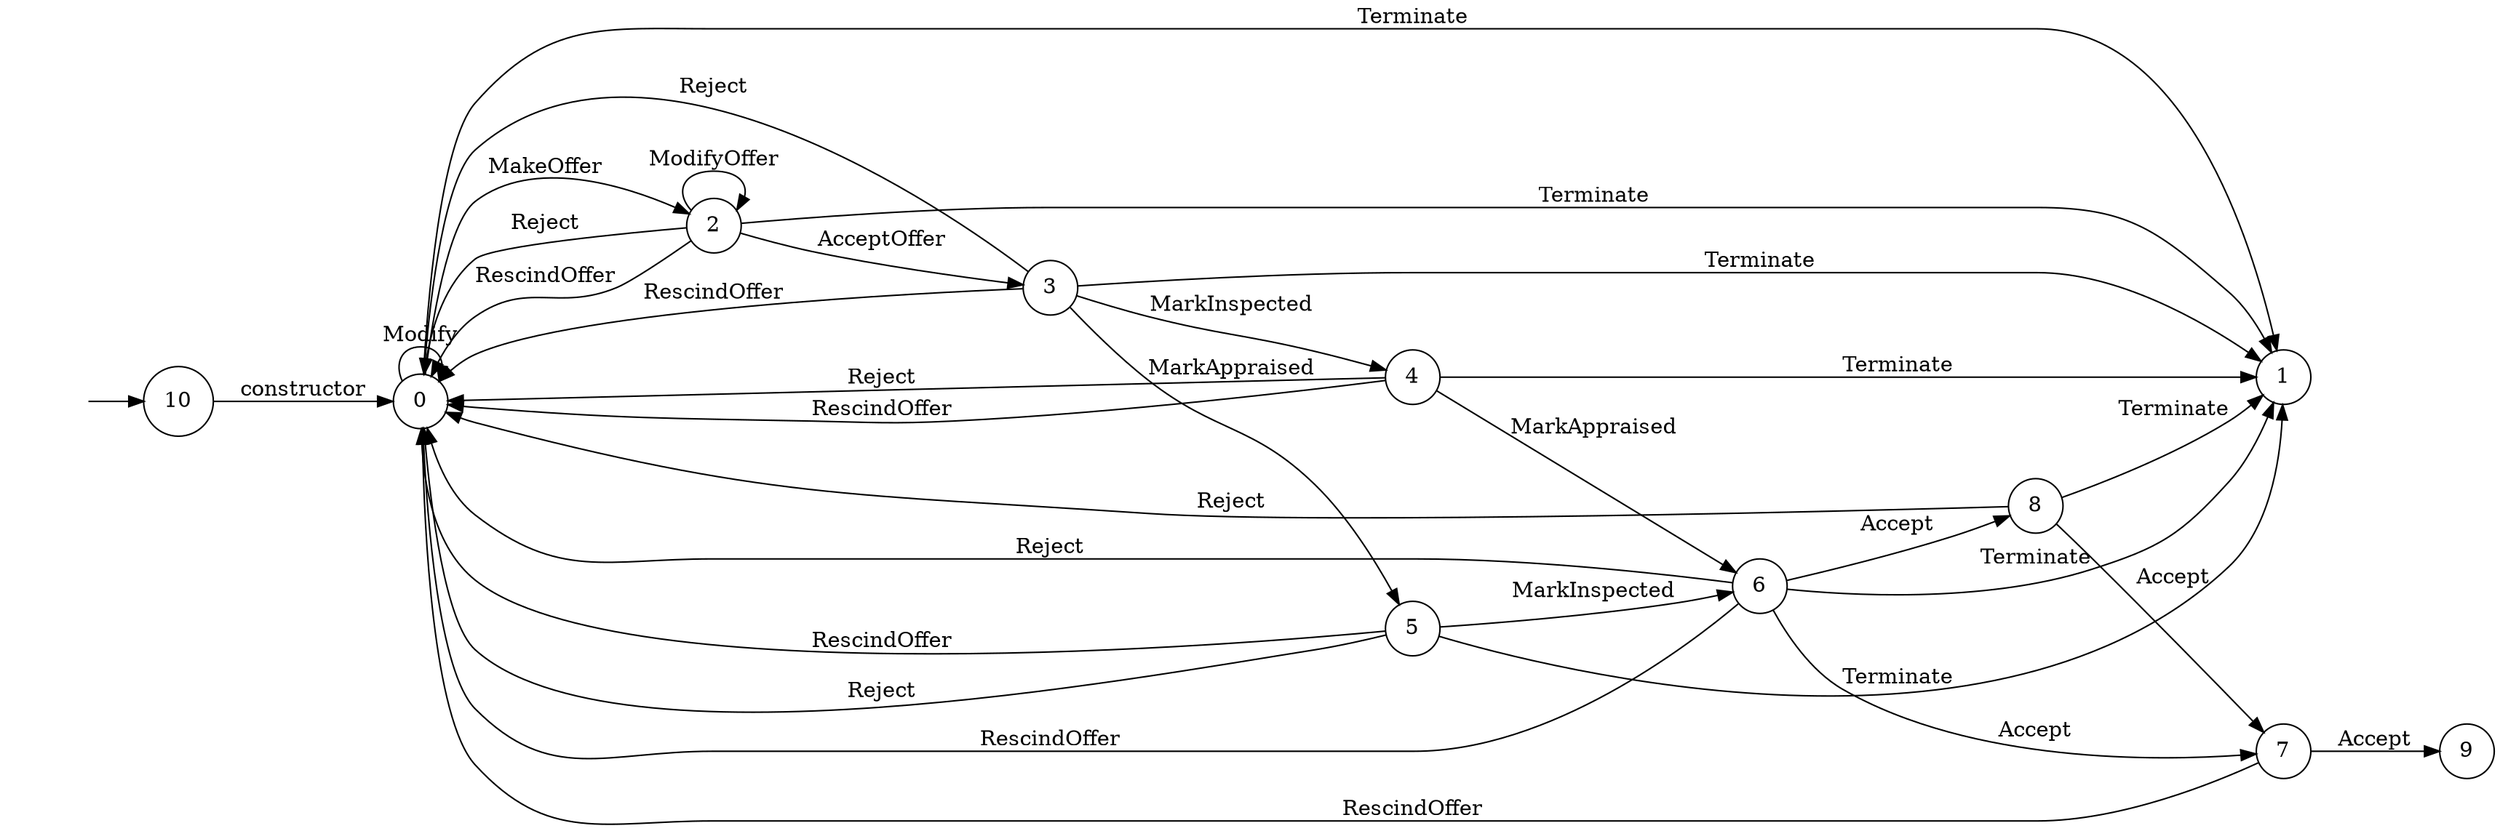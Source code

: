 digraph "Dapp-Automata-data/RQ1/azure-benchmark/workbench/AssetTransfer/AssetTransfer-dot" {
	graph [rankdir=LR]
	"" [label="" shape=plaintext]
	1 [label=1 shape=circle]
	6 [label=6 shape=circle]
	9 [label=9 shape=circle]
	3 [label=3 shape=circle]
	2 [label=2 shape=circle]
	0 [label=0 shape=circle]
	5 [label=5 shape=circle]
	7 [label=7 shape=circle]
	4 [label=4 shape=circle]
	10 [label=10 shape=circle]
	8 [label=8 shape=circle]
	"" -> 10 [label=""]
	0 -> 1 [label=Terminate]
	0 -> 2 [label=MakeOffer]
	0 -> 0 [label=Modify]
	2 -> 3 [label=AcceptOffer]
	2 -> 0 [label=Reject]
	2 -> 1 [label=Terminate]
	2 -> 0 [label=RescindOffer]
	2 -> 2 [label=ModifyOffer]
	3 -> 0 [label=Reject]
	3 -> 1 [label=Terminate]
	3 -> 0 [label=RescindOffer]
	3 -> 4 [label=MarkInspected]
	3 -> 5 [label=MarkAppraised]
	4 -> 0 [label=Reject]
	4 -> 1 [label=Terminate]
	4 -> 0 [label=RescindOffer]
	4 -> 6 [label=MarkAppraised]
	5 -> 0 [label=Reject]
	5 -> 1 [label=Terminate]
	5 -> 0 [label=RescindOffer]
	5 -> 6 [label=MarkInspected]
	6 -> 7 [label=Accept]
	6 -> 8 [label=Accept]
	6 -> 0 [label=Reject]
	6 -> 1 [label=Terminate]
	6 -> 0 [label=RescindOffer]
	8 -> 7 [label=Accept]
	8 -> 0 [label=Reject]
	8 -> 1 [label=Terminate]
	7 -> 9 [label=Accept]
	7 -> 0 [label=RescindOffer]
	10 -> 0 [label=constructor]
}
